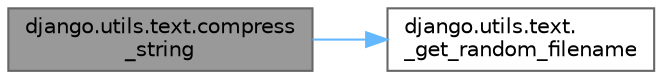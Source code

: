 digraph "django.utils.text.compress_string"
{
 // LATEX_PDF_SIZE
  bgcolor="transparent";
  edge [fontname=Helvetica,fontsize=10,labelfontname=Helvetica,labelfontsize=10];
  node [fontname=Helvetica,fontsize=10,shape=box,height=0.2,width=0.4];
  rankdir="LR";
  Node1 [id="Node000001",label="django.utils.text.compress\l_string",height=0.2,width=0.4,color="gray40", fillcolor="grey60", style="filled", fontcolor="black",tooltip=" "];
  Node1 -> Node2 [id="edge1_Node000001_Node000002",color="steelblue1",style="solid",tooltip=" "];
  Node2 [id="Node000002",label="django.utils.text.\l_get_random_filename",height=0.2,width=0.4,color="grey40", fillcolor="white", style="filled",URL="$namespacedjango_1_1utils_1_1text.html#aa92cd8929d95cee4b508250eb23c6cc3",tooltip=" "];
}
